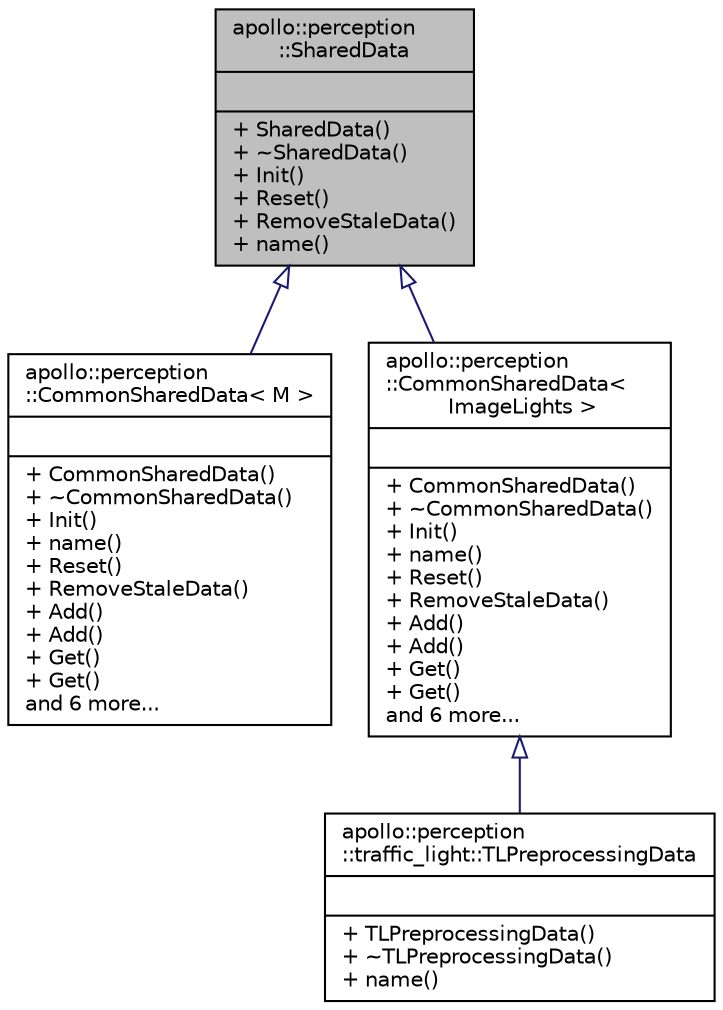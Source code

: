 digraph "apollo::perception::SharedData"
{
  edge [fontname="Helvetica",fontsize="10",labelfontname="Helvetica",labelfontsize="10"];
  node [fontname="Helvetica",fontsize="10",shape=record];
  Node1 [label="{apollo::perception\l::SharedData\n||+ SharedData()\l+ ~SharedData()\l+ Init()\l+ Reset()\l+ RemoveStaleData()\l+ name()\l}",height=0.2,width=0.4,color="black", fillcolor="grey75", style="filled" fontcolor="black"];
  Node1 -> Node2 [dir="back",color="midnightblue",fontsize="10",style="solid",arrowtail="onormal",fontname="Helvetica"];
  Node2 [label="{apollo::perception\l::CommonSharedData\< M \>\n||+ CommonSharedData()\l+ ~CommonSharedData()\l+ Init()\l+ name()\l+ Reset()\l+ RemoveStaleData()\l+ Add()\l+ Add()\l+ Get()\l+ Get()\land 6 more...\l}",height=0.2,width=0.4,color="black", fillcolor="white", style="filled",URL="$classapollo_1_1perception_1_1CommonSharedData.html"];
  Node1 -> Node3 [dir="back",color="midnightblue",fontsize="10",style="solid",arrowtail="onormal",fontname="Helvetica"];
  Node3 [label="{apollo::perception\l::CommonSharedData\<\l ImageLights \>\n||+ CommonSharedData()\l+ ~CommonSharedData()\l+ Init()\l+ name()\l+ Reset()\l+ RemoveStaleData()\l+ Add()\l+ Add()\l+ Get()\l+ Get()\land 6 more...\l}",height=0.2,width=0.4,color="black", fillcolor="white", style="filled",URL="$classapollo_1_1perception_1_1CommonSharedData.html"];
  Node3 -> Node4 [dir="back",color="midnightblue",fontsize="10",style="solid",arrowtail="onormal",fontname="Helvetica"];
  Node4 [label="{apollo::perception\l::traffic_light::TLPreprocessingData\n||+ TLPreprocessingData()\l+ ~TLPreprocessingData()\l+ name()\l}",height=0.2,width=0.4,color="black", fillcolor="white", style="filled",URL="$classapollo_1_1perception_1_1traffic__light_1_1TLPreprocessingData.html"];
}
